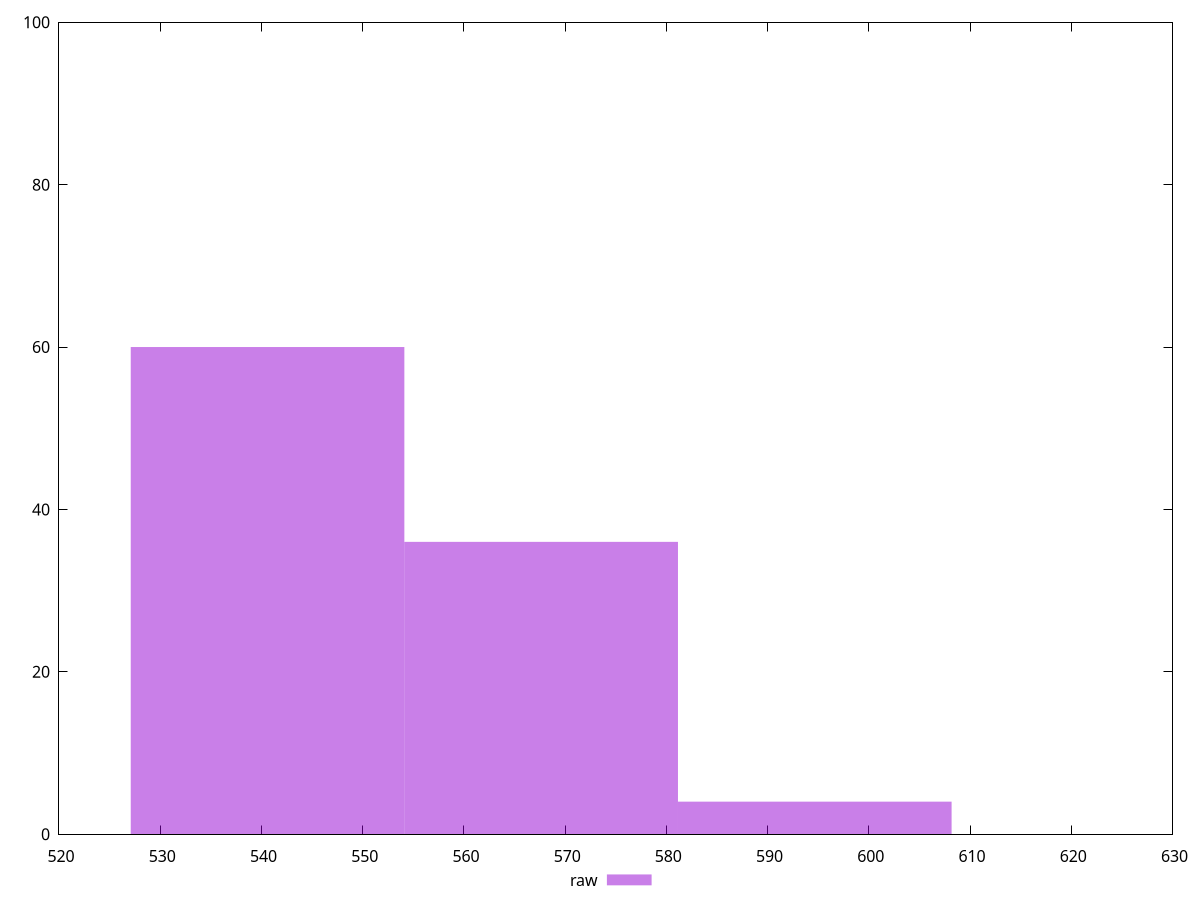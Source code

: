 reset
set terminal svg size 640, 490 enhanced background rgb 'white'
set output "report_00007_2020-12-11T15:55:29.892Z/bootup-time/samples/pages+cached+nointeractive/raw/histogram.svg"

$raw <<EOF
567.6317849061371 36
540.6016999106068 60
594.6618699016675 4
EOF

set key outside below
set boxwidth 27.03008499553034
set yrange [0:100]
set style fill transparent solid 0.5 noborder

plot \
  $raw title "raw" with boxes, \


reset